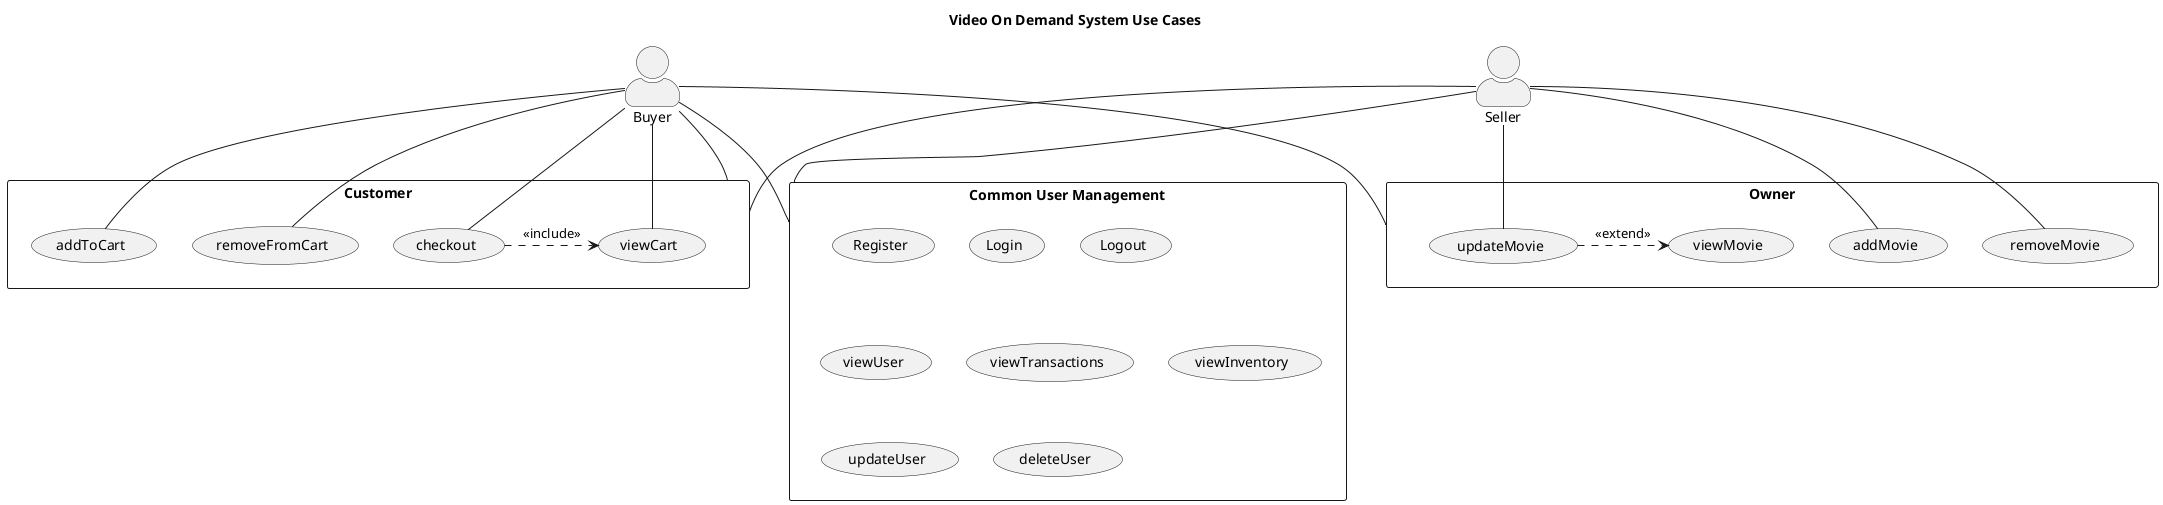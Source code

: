 @startuml Usecase Overview
title Video On Demand System Use Cases

skinparam actorStyle awesome
skinparam packageStyle rectangle

actor Buyer as "Buyer"
actor Seller as "Seller"

rectangle "Common User Management" as UserMgmt {
    (Register)
    (Login)
    (Logout)
    (viewUser)
    (viewTransactions)
    (viewInventory)
    (updateUser)
    (deleteUser)
}

rectangle "Customer" as InvMgmt {
  Buyer -- (addToCart)
  Buyer -- (removeFromCart)
  Buyer -- (viewCart)
  Buyer -- (checkout)
  (checkout) .> (viewCart) : <<include>>
}

rectangle "Owner" as TransMgmt {
  Seller -- (addMovie)
  Seller -- (removeMovie)
  Seller -- (updateMovie)
  (updateMovie) .> (viewMovie) : <<extend>>
}

Buyer -- UserMgmt
Buyer -- InvMgmt
Buyer -- TransMgmt
Seller -- UserMgmt
Seller -- InvMgmt
@enduml
